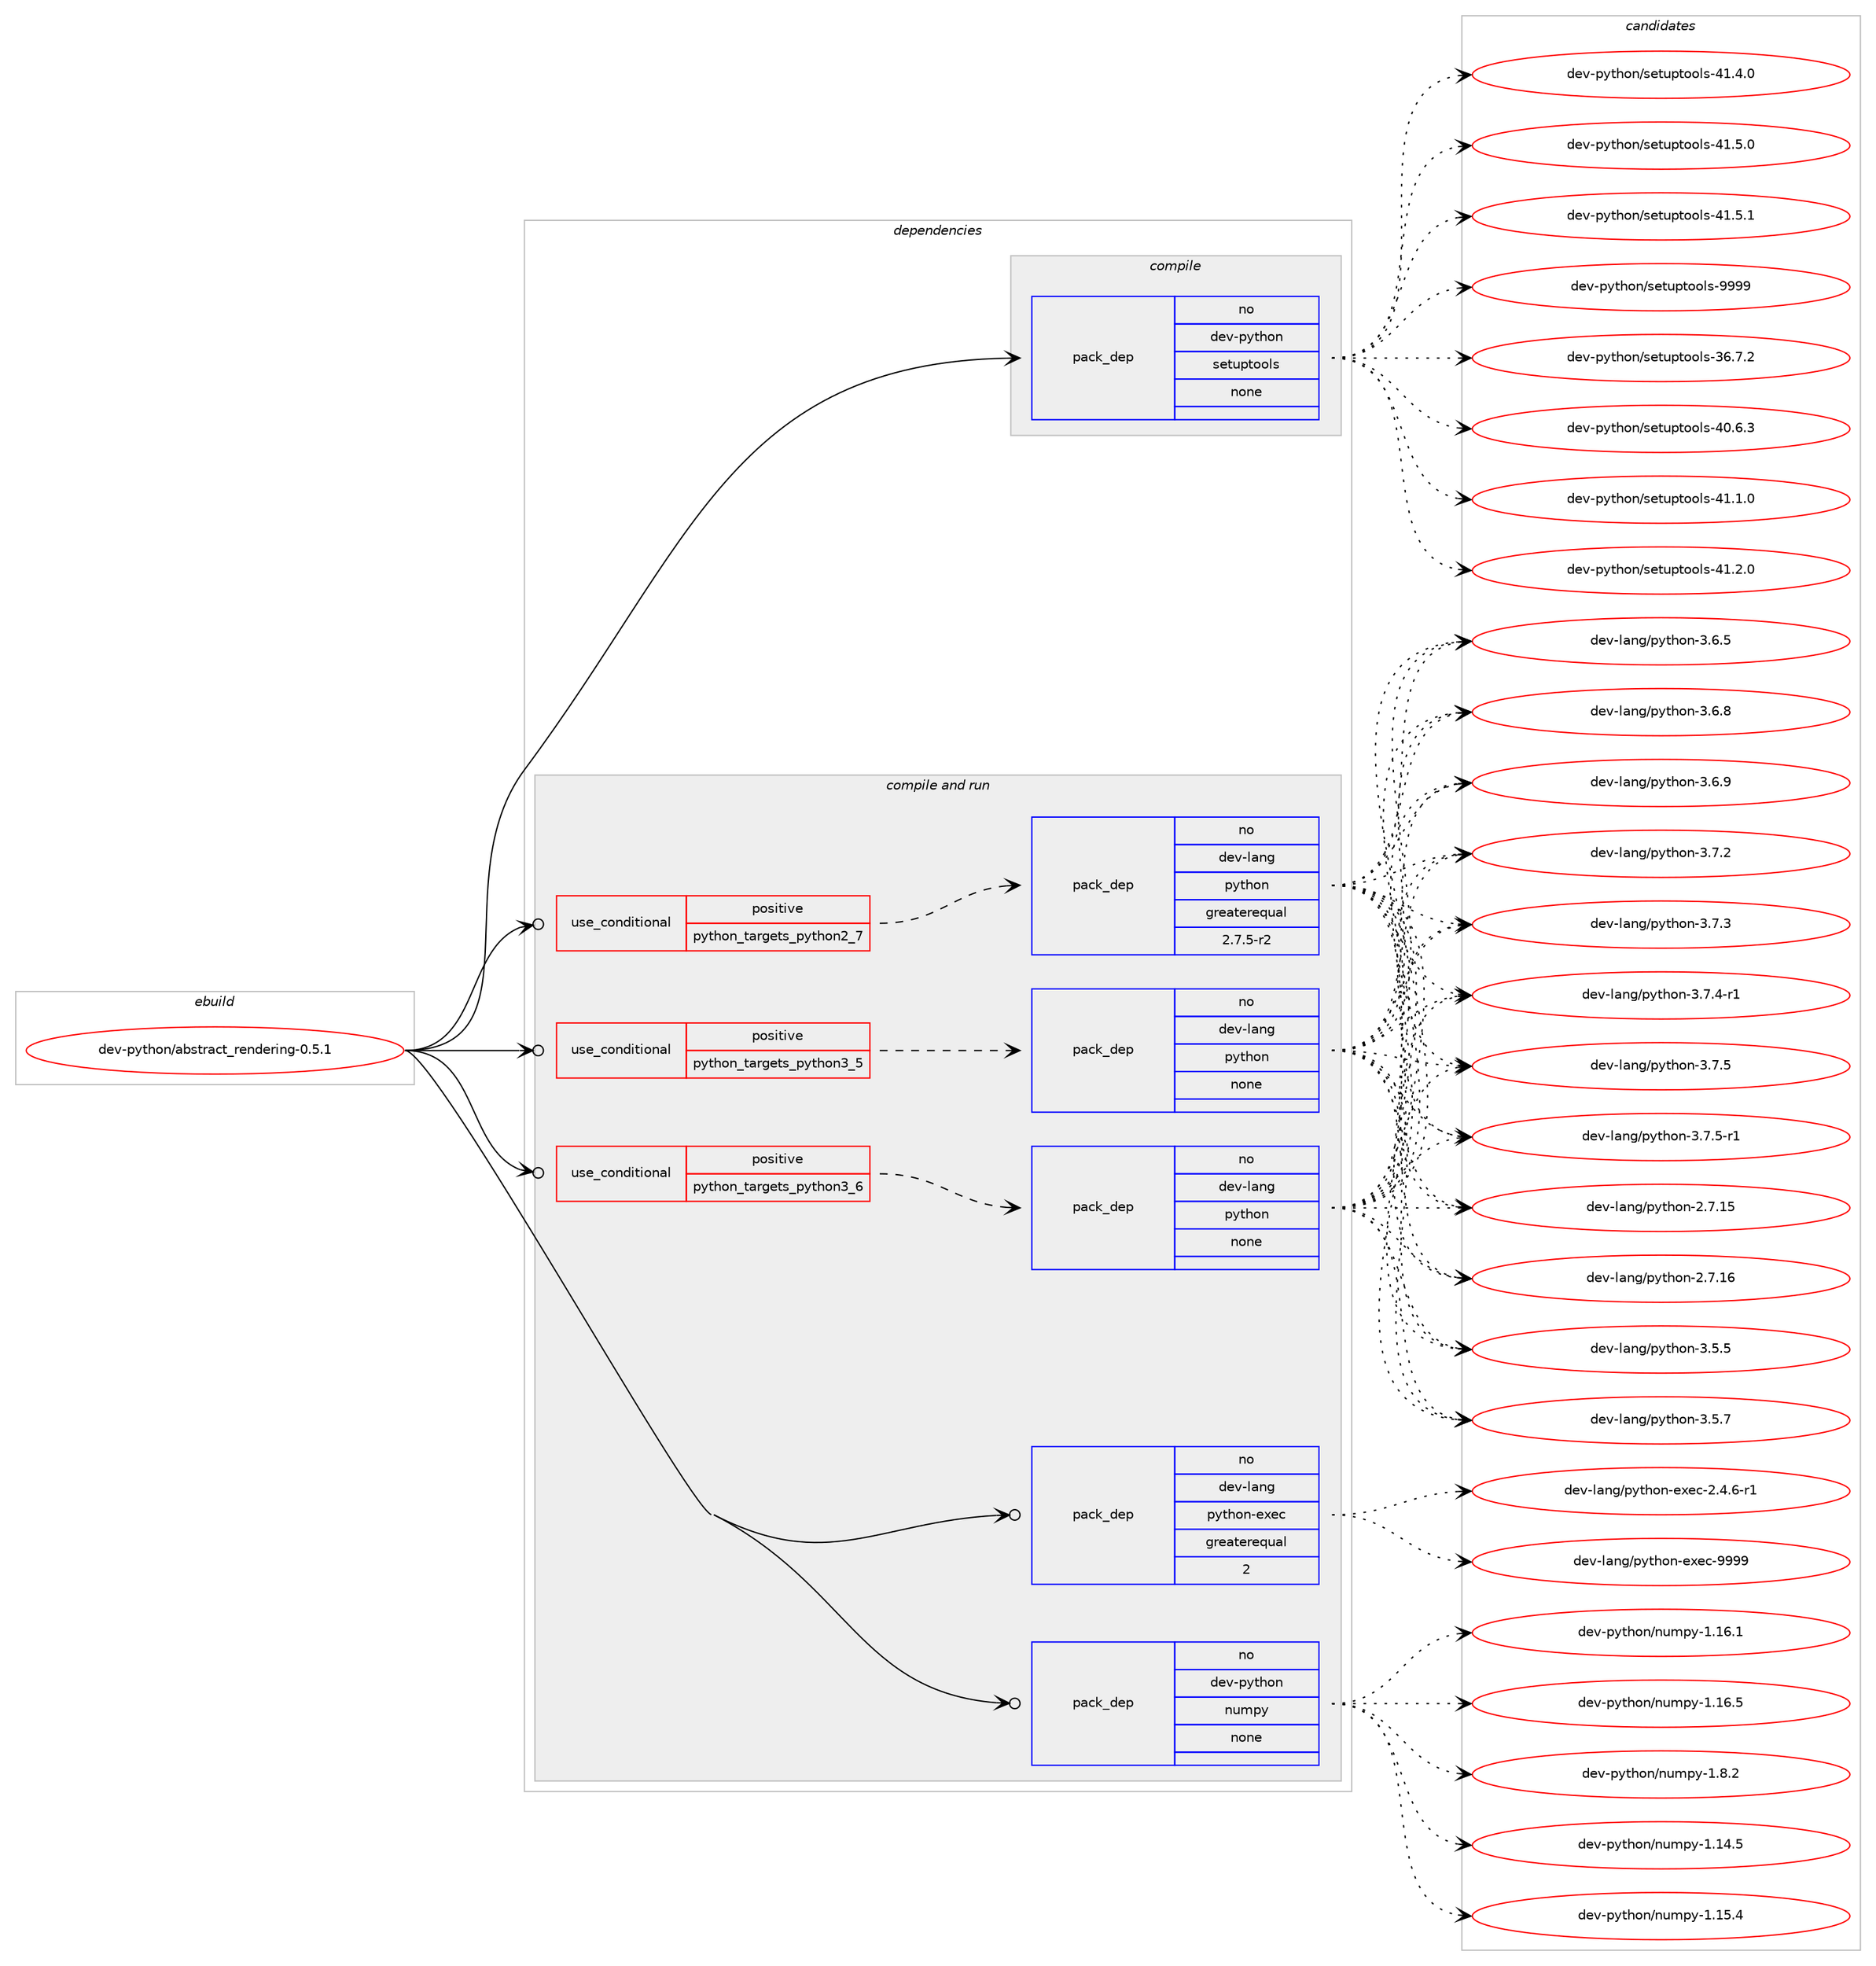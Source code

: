 digraph prolog {

# *************
# Graph options
# *************

newrank=true;
concentrate=true;
compound=true;
graph [rankdir=LR,fontname=Helvetica,fontsize=10,ranksep=1.5];#, ranksep=2.5, nodesep=0.2];
edge  [arrowhead=vee];
node  [fontname=Helvetica,fontsize=10];

# **********
# The ebuild
# **********

subgraph cluster_leftcol {
color=gray;
rank=same;
label=<<i>ebuild</i>>;
id [label="dev-python/abstract_rendering-0.5.1", color=red, width=4, href="../dev-python/abstract_rendering-0.5.1.svg"];
}

# ****************
# The dependencies
# ****************

subgraph cluster_midcol {
color=gray;
label=<<i>dependencies</i>>;
subgraph cluster_compile {
fillcolor="#eeeeee";
style=filled;
label=<<i>compile</i>>;
subgraph pack445769 {
dependency593445 [label=<<TABLE BORDER="0" CELLBORDER="1" CELLSPACING="0" CELLPADDING="4" WIDTH="220"><TR><TD ROWSPAN="6" CELLPADDING="30">pack_dep</TD></TR><TR><TD WIDTH="110">no</TD></TR><TR><TD>dev-python</TD></TR><TR><TD>setuptools</TD></TR><TR><TD>none</TD></TR><TR><TD></TD></TR></TABLE>>, shape=none, color=blue];
}
id:e -> dependency593445:w [weight=20,style="solid",arrowhead="vee"];
}
subgraph cluster_compileandrun {
fillcolor="#eeeeee";
style=filled;
label=<<i>compile and run</i>>;
subgraph cond135904 {
dependency593446 [label=<<TABLE BORDER="0" CELLBORDER="1" CELLSPACING="0" CELLPADDING="4"><TR><TD ROWSPAN="3" CELLPADDING="10">use_conditional</TD></TR><TR><TD>positive</TD></TR><TR><TD>python_targets_python2_7</TD></TR></TABLE>>, shape=none, color=red];
subgraph pack445770 {
dependency593447 [label=<<TABLE BORDER="0" CELLBORDER="1" CELLSPACING="0" CELLPADDING="4" WIDTH="220"><TR><TD ROWSPAN="6" CELLPADDING="30">pack_dep</TD></TR><TR><TD WIDTH="110">no</TD></TR><TR><TD>dev-lang</TD></TR><TR><TD>python</TD></TR><TR><TD>greaterequal</TD></TR><TR><TD>2.7.5-r2</TD></TR></TABLE>>, shape=none, color=blue];
}
dependency593446:e -> dependency593447:w [weight=20,style="dashed",arrowhead="vee"];
}
id:e -> dependency593446:w [weight=20,style="solid",arrowhead="odotvee"];
subgraph cond135905 {
dependency593448 [label=<<TABLE BORDER="0" CELLBORDER="1" CELLSPACING="0" CELLPADDING="4"><TR><TD ROWSPAN="3" CELLPADDING="10">use_conditional</TD></TR><TR><TD>positive</TD></TR><TR><TD>python_targets_python3_5</TD></TR></TABLE>>, shape=none, color=red];
subgraph pack445771 {
dependency593449 [label=<<TABLE BORDER="0" CELLBORDER="1" CELLSPACING="0" CELLPADDING="4" WIDTH="220"><TR><TD ROWSPAN="6" CELLPADDING="30">pack_dep</TD></TR><TR><TD WIDTH="110">no</TD></TR><TR><TD>dev-lang</TD></TR><TR><TD>python</TD></TR><TR><TD>none</TD></TR><TR><TD></TD></TR></TABLE>>, shape=none, color=blue];
}
dependency593448:e -> dependency593449:w [weight=20,style="dashed",arrowhead="vee"];
}
id:e -> dependency593448:w [weight=20,style="solid",arrowhead="odotvee"];
subgraph cond135906 {
dependency593450 [label=<<TABLE BORDER="0" CELLBORDER="1" CELLSPACING="0" CELLPADDING="4"><TR><TD ROWSPAN="3" CELLPADDING="10">use_conditional</TD></TR><TR><TD>positive</TD></TR><TR><TD>python_targets_python3_6</TD></TR></TABLE>>, shape=none, color=red];
subgraph pack445772 {
dependency593451 [label=<<TABLE BORDER="0" CELLBORDER="1" CELLSPACING="0" CELLPADDING="4" WIDTH="220"><TR><TD ROWSPAN="6" CELLPADDING="30">pack_dep</TD></TR><TR><TD WIDTH="110">no</TD></TR><TR><TD>dev-lang</TD></TR><TR><TD>python</TD></TR><TR><TD>none</TD></TR><TR><TD></TD></TR></TABLE>>, shape=none, color=blue];
}
dependency593450:e -> dependency593451:w [weight=20,style="dashed",arrowhead="vee"];
}
id:e -> dependency593450:w [weight=20,style="solid",arrowhead="odotvee"];
subgraph pack445773 {
dependency593452 [label=<<TABLE BORDER="0" CELLBORDER="1" CELLSPACING="0" CELLPADDING="4" WIDTH="220"><TR><TD ROWSPAN="6" CELLPADDING="30">pack_dep</TD></TR><TR><TD WIDTH="110">no</TD></TR><TR><TD>dev-lang</TD></TR><TR><TD>python-exec</TD></TR><TR><TD>greaterequal</TD></TR><TR><TD>2</TD></TR></TABLE>>, shape=none, color=blue];
}
id:e -> dependency593452:w [weight=20,style="solid",arrowhead="odotvee"];
subgraph pack445774 {
dependency593453 [label=<<TABLE BORDER="0" CELLBORDER="1" CELLSPACING="0" CELLPADDING="4" WIDTH="220"><TR><TD ROWSPAN="6" CELLPADDING="30">pack_dep</TD></TR><TR><TD WIDTH="110">no</TD></TR><TR><TD>dev-python</TD></TR><TR><TD>numpy</TD></TR><TR><TD>none</TD></TR><TR><TD></TD></TR></TABLE>>, shape=none, color=blue];
}
id:e -> dependency593453:w [weight=20,style="solid",arrowhead="odotvee"];
}
subgraph cluster_run {
fillcolor="#eeeeee";
style=filled;
label=<<i>run</i>>;
}
}

# **************
# The candidates
# **************

subgraph cluster_choices {
rank=same;
color=gray;
label=<<i>candidates</i>>;

subgraph choice445769 {
color=black;
nodesep=1;
choice100101118451121211161041111104711510111611711211611111110811545515446554650 [label="dev-python/setuptools-36.7.2", color=red, width=4,href="../dev-python/setuptools-36.7.2.svg"];
choice100101118451121211161041111104711510111611711211611111110811545524846544651 [label="dev-python/setuptools-40.6.3", color=red, width=4,href="../dev-python/setuptools-40.6.3.svg"];
choice100101118451121211161041111104711510111611711211611111110811545524946494648 [label="dev-python/setuptools-41.1.0", color=red, width=4,href="../dev-python/setuptools-41.1.0.svg"];
choice100101118451121211161041111104711510111611711211611111110811545524946504648 [label="dev-python/setuptools-41.2.0", color=red, width=4,href="../dev-python/setuptools-41.2.0.svg"];
choice100101118451121211161041111104711510111611711211611111110811545524946524648 [label="dev-python/setuptools-41.4.0", color=red, width=4,href="../dev-python/setuptools-41.4.0.svg"];
choice100101118451121211161041111104711510111611711211611111110811545524946534648 [label="dev-python/setuptools-41.5.0", color=red, width=4,href="../dev-python/setuptools-41.5.0.svg"];
choice100101118451121211161041111104711510111611711211611111110811545524946534649 [label="dev-python/setuptools-41.5.1", color=red, width=4,href="../dev-python/setuptools-41.5.1.svg"];
choice10010111845112121116104111110471151011161171121161111111081154557575757 [label="dev-python/setuptools-9999", color=red, width=4,href="../dev-python/setuptools-9999.svg"];
dependency593445:e -> choice100101118451121211161041111104711510111611711211611111110811545515446554650:w [style=dotted,weight="100"];
dependency593445:e -> choice100101118451121211161041111104711510111611711211611111110811545524846544651:w [style=dotted,weight="100"];
dependency593445:e -> choice100101118451121211161041111104711510111611711211611111110811545524946494648:w [style=dotted,weight="100"];
dependency593445:e -> choice100101118451121211161041111104711510111611711211611111110811545524946504648:w [style=dotted,weight="100"];
dependency593445:e -> choice100101118451121211161041111104711510111611711211611111110811545524946524648:w [style=dotted,weight="100"];
dependency593445:e -> choice100101118451121211161041111104711510111611711211611111110811545524946534648:w [style=dotted,weight="100"];
dependency593445:e -> choice100101118451121211161041111104711510111611711211611111110811545524946534649:w [style=dotted,weight="100"];
dependency593445:e -> choice10010111845112121116104111110471151011161171121161111111081154557575757:w [style=dotted,weight="100"];
}
subgraph choice445770 {
color=black;
nodesep=1;
choice10010111845108971101034711212111610411111045504655464953 [label="dev-lang/python-2.7.15", color=red, width=4,href="../dev-lang/python-2.7.15.svg"];
choice10010111845108971101034711212111610411111045504655464954 [label="dev-lang/python-2.7.16", color=red, width=4,href="../dev-lang/python-2.7.16.svg"];
choice100101118451089711010347112121116104111110455146534653 [label="dev-lang/python-3.5.5", color=red, width=4,href="../dev-lang/python-3.5.5.svg"];
choice100101118451089711010347112121116104111110455146534655 [label="dev-lang/python-3.5.7", color=red, width=4,href="../dev-lang/python-3.5.7.svg"];
choice100101118451089711010347112121116104111110455146544653 [label="dev-lang/python-3.6.5", color=red, width=4,href="../dev-lang/python-3.6.5.svg"];
choice100101118451089711010347112121116104111110455146544656 [label="dev-lang/python-3.6.8", color=red, width=4,href="../dev-lang/python-3.6.8.svg"];
choice100101118451089711010347112121116104111110455146544657 [label="dev-lang/python-3.6.9", color=red, width=4,href="../dev-lang/python-3.6.9.svg"];
choice100101118451089711010347112121116104111110455146554650 [label="dev-lang/python-3.7.2", color=red, width=4,href="../dev-lang/python-3.7.2.svg"];
choice100101118451089711010347112121116104111110455146554651 [label="dev-lang/python-3.7.3", color=red, width=4,href="../dev-lang/python-3.7.3.svg"];
choice1001011184510897110103471121211161041111104551465546524511449 [label="dev-lang/python-3.7.4-r1", color=red, width=4,href="../dev-lang/python-3.7.4-r1.svg"];
choice100101118451089711010347112121116104111110455146554653 [label="dev-lang/python-3.7.5", color=red, width=4,href="../dev-lang/python-3.7.5.svg"];
choice1001011184510897110103471121211161041111104551465546534511449 [label="dev-lang/python-3.7.5-r1", color=red, width=4,href="../dev-lang/python-3.7.5-r1.svg"];
dependency593447:e -> choice10010111845108971101034711212111610411111045504655464953:w [style=dotted,weight="100"];
dependency593447:e -> choice10010111845108971101034711212111610411111045504655464954:w [style=dotted,weight="100"];
dependency593447:e -> choice100101118451089711010347112121116104111110455146534653:w [style=dotted,weight="100"];
dependency593447:e -> choice100101118451089711010347112121116104111110455146534655:w [style=dotted,weight="100"];
dependency593447:e -> choice100101118451089711010347112121116104111110455146544653:w [style=dotted,weight="100"];
dependency593447:e -> choice100101118451089711010347112121116104111110455146544656:w [style=dotted,weight="100"];
dependency593447:e -> choice100101118451089711010347112121116104111110455146544657:w [style=dotted,weight="100"];
dependency593447:e -> choice100101118451089711010347112121116104111110455146554650:w [style=dotted,weight="100"];
dependency593447:e -> choice100101118451089711010347112121116104111110455146554651:w [style=dotted,weight="100"];
dependency593447:e -> choice1001011184510897110103471121211161041111104551465546524511449:w [style=dotted,weight="100"];
dependency593447:e -> choice100101118451089711010347112121116104111110455146554653:w [style=dotted,weight="100"];
dependency593447:e -> choice1001011184510897110103471121211161041111104551465546534511449:w [style=dotted,weight="100"];
}
subgraph choice445771 {
color=black;
nodesep=1;
choice10010111845108971101034711212111610411111045504655464953 [label="dev-lang/python-2.7.15", color=red, width=4,href="../dev-lang/python-2.7.15.svg"];
choice10010111845108971101034711212111610411111045504655464954 [label="dev-lang/python-2.7.16", color=red, width=4,href="../dev-lang/python-2.7.16.svg"];
choice100101118451089711010347112121116104111110455146534653 [label="dev-lang/python-3.5.5", color=red, width=4,href="../dev-lang/python-3.5.5.svg"];
choice100101118451089711010347112121116104111110455146534655 [label="dev-lang/python-3.5.7", color=red, width=4,href="../dev-lang/python-3.5.7.svg"];
choice100101118451089711010347112121116104111110455146544653 [label="dev-lang/python-3.6.5", color=red, width=4,href="../dev-lang/python-3.6.5.svg"];
choice100101118451089711010347112121116104111110455146544656 [label="dev-lang/python-3.6.8", color=red, width=4,href="../dev-lang/python-3.6.8.svg"];
choice100101118451089711010347112121116104111110455146544657 [label="dev-lang/python-3.6.9", color=red, width=4,href="../dev-lang/python-3.6.9.svg"];
choice100101118451089711010347112121116104111110455146554650 [label="dev-lang/python-3.7.2", color=red, width=4,href="../dev-lang/python-3.7.2.svg"];
choice100101118451089711010347112121116104111110455146554651 [label="dev-lang/python-3.7.3", color=red, width=4,href="../dev-lang/python-3.7.3.svg"];
choice1001011184510897110103471121211161041111104551465546524511449 [label="dev-lang/python-3.7.4-r1", color=red, width=4,href="../dev-lang/python-3.7.4-r1.svg"];
choice100101118451089711010347112121116104111110455146554653 [label="dev-lang/python-3.7.5", color=red, width=4,href="../dev-lang/python-3.7.5.svg"];
choice1001011184510897110103471121211161041111104551465546534511449 [label="dev-lang/python-3.7.5-r1", color=red, width=4,href="../dev-lang/python-3.7.5-r1.svg"];
dependency593449:e -> choice10010111845108971101034711212111610411111045504655464953:w [style=dotted,weight="100"];
dependency593449:e -> choice10010111845108971101034711212111610411111045504655464954:w [style=dotted,weight="100"];
dependency593449:e -> choice100101118451089711010347112121116104111110455146534653:w [style=dotted,weight="100"];
dependency593449:e -> choice100101118451089711010347112121116104111110455146534655:w [style=dotted,weight="100"];
dependency593449:e -> choice100101118451089711010347112121116104111110455146544653:w [style=dotted,weight="100"];
dependency593449:e -> choice100101118451089711010347112121116104111110455146544656:w [style=dotted,weight="100"];
dependency593449:e -> choice100101118451089711010347112121116104111110455146544657:w [style=dotted,weight="100"];
dependency593449:e -> choice100101118451089711010347112121116104111110455146554650:w [style=dotted,weight="100"];
dependency593449:e -> choice100101118451089711010347112121116104111110455146554651:w [style=dotted,weight="100"];
dependency593449:e -> choice1001011184510897110103471121211161041111104551465546524511449:w [style=dotted,weight="100"];
dependency593449:e -> choice100101118451089711010347112121116104111110455146554653:w [style=dotted,weight="100"];
dependency593449:e -> choice1001011184510897110103471121211161041111104551465546534511449:w [style=dotted,weight="100"];
}
subgraph choice445772 {
color=black;
nodesep=1;
choice10010111845108971101034711212111610411111045504655464953 [label="dev-lang/python-2.7.15", color=red, width=4,href="../dev-lang/python-2.7.15.svg"];
choice10010111845108971101034711212111610411111045504655464954 [label="dev-lang/python-2.7.16", color=red, width=4,href="../dev-lang/python-2.7.16.svg"];
choice100101118451089711010347112121116104111110455146534653 [label="dev-lang/python-3.5.5", color=red, width=4,href="../dev-lang/python-3.5.5.svg"];
choice100101118451089711010347112121116104111110455146534655 [label="dev-lang/python-3.5.7", color=red, width=4,href="../dev-lang/python-3.5.7.svg"];
choice100101118451089711010347112121116104111110455146544653 [label="dev-lang/python-3.6.5", color=red, width=4,href="../dev-lang/python-3.6.5.svg"];
choice100101118451089711010347112121116104111110455146544656 [label="dev-lang/python-3.6.8", color=red, width=4,href="../dev-lang/python-3.6.8.svg"];
choice100101118451089711010347112121116104111110455146544657 [label="dev-lang/python-3.6.9", color=red, width=4,href="../dev-lang/python-3.6.9.svg"];
choice100101118451089711010347112121116104111110455146554650 [label="dev-lang/python-3.7.2", color=red, width=4,href="../dev-lang/python-3.7.2.svg"];
choice100101118451089711010347112121116104111110455146554651 [label="dev-lang/python-3.7.3", color=red, width=4,href="../dev-lang/python-3.7.3.svg"];
choice1001011184510897110103471121211161041111104551465546524511449 [label="dev-lang/python-3.7.4-r1", color=red, width=4,href="../dev-lang/python-3.7.4-r1.svg"];
choice100101118451089711010347112121116104111110455146554653 [label="dev-lang/python-3.7.5", color=red, width=4,href="../dev-lang/python-3.7.5.svg"];
choice1001011184510897110103471121211161041111104551465546534511449 [label="dev-lang/python-3.7.5-r1", color=red, width=4,href="../dev-lang/python-3.7.5-r1.svg"];
dependency593451:e -> choice10010111845108971101034711212111610411111045504655464953:w [style=dotted,weight="100"];
dependency593451:e -> choice10010111845108971101034711212111610411111045504655464954:w [style=dotted,weight="100"];
dependency593451:e -> choice100101118451089711010347112121116104111110455146534653:w [style=dotted,weight="100"];
dependency593451:e -> choice100101118451089711010347112121116104111110455146534655:w [style=dotted,weight="100"];
dependency593451:e -> choice100101118451089711010347112121116104111110455146544653:w [style=dotted,weight="100"];
dependency593451:e -> choice100101118451089711010347112121116104111110455146544656:w [style=dotted,weight="100"];
dependency593451:e -> choice100101118451089711010347112121116104111110455146544657:w [style=dotted,weight="100"];
dependency593451:e -> choice100101118451089711010347112121116104111110455146554650:w [style=dotted,weight="100"];
dependency593451:e -> choice100101118451089711010347112121116104111110455146554651:w [style=dotted,weight="100"];
dependency593451:e -> choice1001011184510897110103471121211161041111104551465546524511449:w [style=dotted,weight="100"];
dependency593451:e -> choice100101118451089711010347112121116104111110455146554653:w [style=dotted,weight="100"];
dependency593451:e -> choice1001011184510897110103471121211161041111104551465546534511449:w [style=dotted,weight="100"];
}
subgraph choice445773 {
color=black;
nodesep=1;
choice10010111845108971101034711212111610411111045101120101994550465246544511449 [label="dev-lang/python-exec-2.4.6-r1", color=red, width=4,href="../dev-lang/python-exec-2.4.6-r1.svg"];
choice10010111845108971101034711212111610411111045101120101994557575757 [label="dev-lang/python-exec-9999", color=red, width=4,href="../dev-lang/python-exec-9999.svg"];
dependency593452:e -> choice10010111845108971101034711212111610411111045101120101994550465246544511449:w [style=dotted,weight="100"];
dependency593452:e -> choice10010111845108971101034711212111610411111045101120101994557575757:w [style=dotted,weight="100"];
}
subgraph choice445774 {
color=black;
nodesep=1;
choice100101118451121211161041111104711011710911212145494649524653 [label="dev-python/numpy-1.14.5", color=red, width=4,href="../dev-python/numpy-1.14.5.svg"];
choice100101118451121211161041111104711011710911212145494649534652 [label="dev-python/numpy-1.15.4", color=red, width=4,href="../dev-python/numpy-1.15.4.svg"];
choice100101118451121211161041111104711011710911212145494649544649 [label="dev-python/numpy-1.16.1", color=red, width=4,href="../dev-python/numpy-1.16.1.svg"];
choice100101118451121211161041111104711011710911212145494649544653 [label="dev-python/numpy-1.16.5", color=red, width=4,href="../dev-python/numpy-1.16.5.svg"];
choice1001011184511212111610411111047110117109112121454946564650 [label="dev-python/numpy-1.8.2", color=red, width=4,href="../dev-python/numpy-1.8.2.svg"];
dependency593453:e -> choice100101118451121211161041111104711011710911212145494649524653:w [style=dotted,weight="100"];
dependency593453:e -> choice100101118451121211161041111104711011710911212145494649534652:w [style=dotted,weight="100"];
dependency593453:e -> choice100101118451121211161041111104711011710911212145494649544649:w [style=dotted,weight="100"];
dependency593453:e -> choice100101118451121211161041111104711011710911212145494649544653:w [style=dotted,weight="100"];
dependency593453:e -> choice1001011184511212111610411111047110117109112121454946564650:w [style=dotted,weight="100"];
}
}

}
